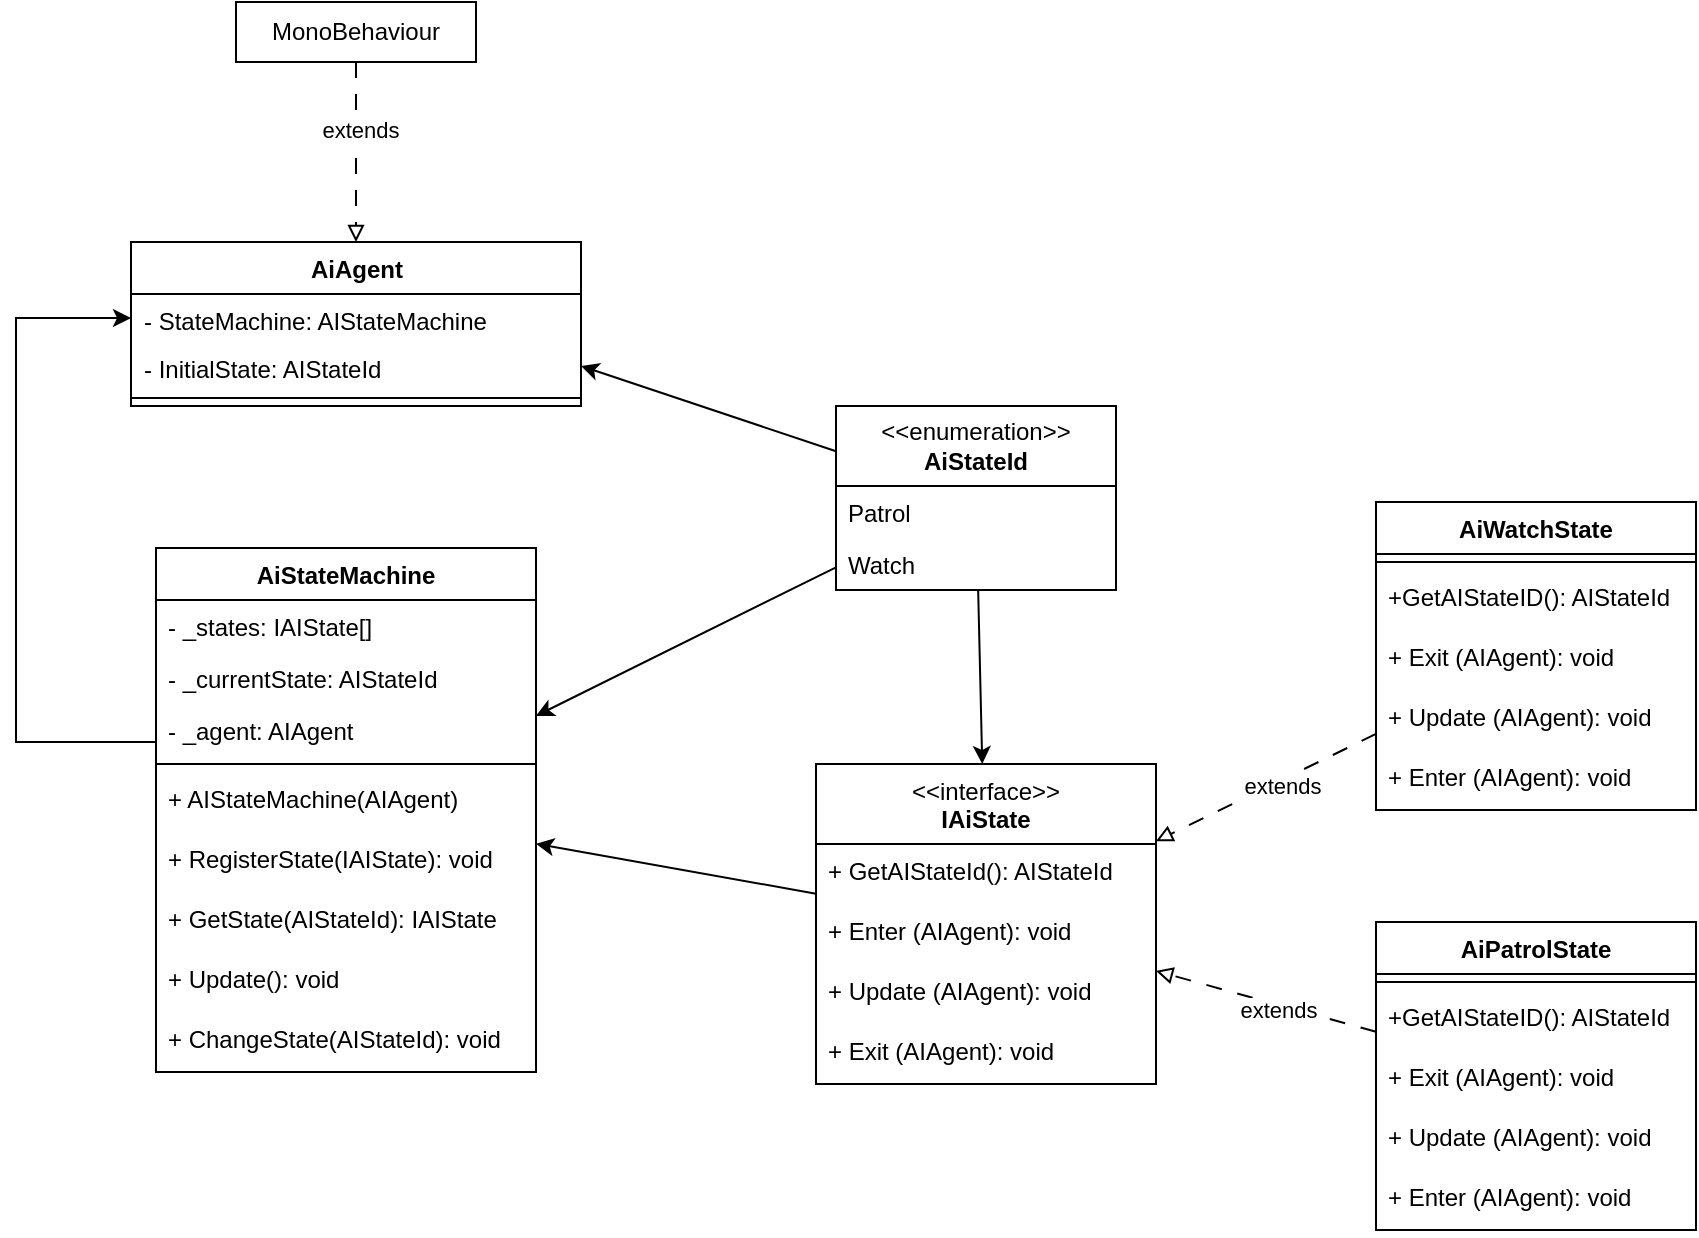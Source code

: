<mxfile version="26.2.12">
  <diagram name="Page-1" id="kHhe8kczdu0nbJKOYwm2">
    <mxGraphModel dx="1301" dy="871" grid="1" gridSize="10" guides="1" tooltips="1" connect="1" arrows="1" fold="1" page="1" pageScale="1" pageWidth="850" pageHeight="1100" math="0" shadow="0">
      <root>
        <mxCell id="0" />
        <mxCell id="1" parent="0" />
        <mxCell id="cAc9sIujMGROLe1vqZh1-21" style="rounded=0;orthogonalLoop=1;jettySize=auto;html=1;dashed=1;dashPattern=8 8;endArrow=block;endFill=0;startSize=12;" edge="1" parent="1" source="cAc9sIujMGROLe1vqZh1-1" target="cAc9sIujMGROLe1vqZh1-17">
          <mxGeometry relative="1" as="geometry" />
        </mxCell>
        <mxCell id="cAc9sIujMGROLe1vqZh1-22" value="extends" style="edgeLabel;html=1;align=center;verticalAlign=middle;resizable=0;points=[];" vertex="1" connectable="0" parent="cAc9sIujMGROLe1vqZh1-21">
          <mxGeometry x="-0.116" y="2" relative="1" as="geometry">
            <mxPoint as="offset" />
          </mxGeometry>
        </mxCell>
        <mxCell id="cAc9sIujMGROLe1vqZh1-53" style="rounded=0;orthogonalLoop=1;jettySize=auto;html=1;startSize=12;" edge="1" parent="1" source="cAc9sIujMGROLe1vqZh1-17" target="cAc9sIujMGROLe1vqZh1-41">
          <mxGeometry relative="1" as="geometry" />
        </mxCell>
        <mxCell id="cAc9sIujMGROLe1vqZh1-1" value="AiWatchState" style="swimlane;fontStyle=1;align=center;verticalAlign=top;childLayout=stackLayout;horizontal=1;startSize=26;horizontalStack=0;resizeParent=1;resizeParentMax=0;resizeLast=0;collapsible=1;marginBottom=0;whiteSpace=wrap;html=1;" vertex="1" parent="1">
          <mxGeometry x="1100" y="390" width="160" height="154" as="geometry" />
        </mxCell>
        <mxCell id="cAc9sIujMGROLe1vqZh1-3" value="" style="line;strokeWidth=1;fillColor=none;align=left;verticalAlign=middle;spacingTop=-1;spacingLeft=3;spacingRight=3;rotatable=0;labelPosition=right;points=[];portConstraint=eastwest;strokeColor=inherit;" vertex="1" parent="cAc9sIujMGROLe1vqZh1-1">
          <mxGeometry y="26" width="160" height="8" as="geometry" />
        </mxCell>
        <mxCell id="cAc9sIujMGROLe1vqZh1-37" value="+GetAIStateID(): AIStateId" style="text;strokeColor=none;fillColor=none;align=left;verticalAlign=top;spacingLeft=4;spacingRight=4;overflow=hidden;rotatable=0;points=[[0,0.5],[1,0.5]];portConstraint=eastwest;whiteSpace=wrap;html=1;" vertex="1" parent="cAc9sIujMGROLe1vqZh1-1">
          <mxGeometry y="34" width="160" height="30" as="geometry" />
        </mxCell>
        <mxCell id="cAc9sIujMGROLe1vqZh1-31" value="+ Exit (AIAgent): void" style="text;strokeColor=none;fillColor=none;align=left;verticalAlign=top;spacingLeft=4;spacingRight=4;overflow=hidden;rotatable=0;points=[[0,0.5],[1,0.5]];portConstraint=eastwest;whiteSpace=wrap;html=1;" vertex="1" parent="cAc9sIujMGROLe1vqZh1-1">
          <mxGeometry y="64" width="160" height="30" as="geometry" />
        </mxCell>
        <mxCell id="cAc9sIujMGROLe1vqZh1-30" value="&lt;div&gt;+ Update (AIAgent): void&lt;br&gt;&lt;div&gt;&lt;br&gt;&lt;br&gt;&lt;/div&gt;&lt;br&gt;&lt;/div&gt;" style="text;strokeColor=none;fillColor=none;align=left;verticalAlign=top;spacingLeft=4;spacingRight=4;overflow=hidden;rotatable=0;points=[[0,0.5],[1,0.5]];portConstraint=eastwest;whiteSpace=wrap;html=1;" vertex="1" parent="cAc9sIujMGROLe1vqZh1-1">
          <mxGeometry y="94" width="160" height="30" as="geometry" />
        </mxCell>
        <mxCell id="cAc9sIujMGROLe1vqZh1-29" value="&lt;div&gt;+ Enter (AIAgent): void&lt;br&gt;&lt;br&gt;&lt;/div&gt;" style="text;strokeColor=none;fillColor=none;align=left;verticalAlign=top;spacingLeft=4;spacingRight=4;overflow=hidden;rotatable=0;points=[[0,0.5],[1,0.5]];portConstraint=eastwest;whiteSpace=wrap;html=1;" vertex="1" parent="cAc9sIujMGROLe1vqZh1-1">
          <mxGeometry y="124" width="160" height="30" as="geometry" />
        </mxCell>
        <mxCell id="cAc9sIujMGROLe1vqZh1-5" value="&lt;div&gt;AiAgent&lt;/div&gt;" style="swimlane;fontStyle=1;align=center;verticalAlign=top;childLayout=stackLayout;horizontal=1;startSize=26;horizontalStack=0;resizeParent=1;resizeParentMax=0;resizeLast=0;collapsible=1;marginBottom=0;whiteSpace=wrap;html=1;" vertex="1" parent="1">
          <mxGeometry x="477.5" y="260" width="225" height="82" as="geometry" />
        </mxCell>
        <mxCell id="cAc9sIujMGROLe1vqZh1-6" value="- StateMachine: AIStateMachine" style="text;strokeColor=none;fillColor=none;align=left;verticalAlign=top;spacingLeft=4;spacingRight=4;overflow=hidden;rotatable=0;points=[[0,0.5],[1,0.5]];portConstraint=eastwest;whiteSpace=wrap;html=1;" vertex="1" parent="cAc9sIujMGROLe1vqZh1-5">
          <mxGeometry y="26" width="225" height="24" as="geometry" />
        </mxCell>
        <mxCell id="cAc9sIujMGROLe1vqZh1-49" value="- InitialState: AIStateId" style="text;strokeColor=none;fillColor=none;align=left;verticalAlign=top;spacingLeft=4;spacingRight=4;overflow=hidden;rotatable=0;points=[[0,0.5],[1,0.5]];portConstraint=eastwest;whiteSpace=wrap;html=1;" vertex="1" parent="cAc9sIujMGROLe1vqZh1-5">
          <mxGeometry y="50" width="225" height="24" as="geometry" />
        </mxCell>
        <mxCell id="cAc9sIujMGROLe1vqZh1-7" value="" style="line;strokeWidth=1;fillColor=none;align=left;verticalAlign=middle;spacingTop=-1;spacingLeft=3;spacingRight=3;rotatable=0;labelPosition=right;points=[];portConstraint=eastwest;strokeColor=inherit;" vertex="1" parent="cAc9sIujMGROLe1vqZh1-5">
          <mxGeometry y="74" width="225" height="8" as="geometry" />
        </mxCell>
        <mxCell id="cAc9sIujMGROLe1vqZh1-65" style="rounded=0;orthogonalLoop=1;jettySize=auto;html=1;" edge="1" parent="1" source="cAc9sIujMGROLe1vqZh1-33" target="cAc9sIujMGROLe1vqZh1-41">
          <mxGeometry relative="1" as="geometry" />
        </mxCell>
        <mxCell id="cAc9sIujMGROLe1vqZh1-66" style="rounded=0;orthogonalLoop=1;jettySize=auto;html=1;entryX=1;entryY=0.5;entryDx=0;entryDy=0;" edge="1" parent="1" source="cAc9sIujMGROLe1vqZh1-33" target="cAc9sIujMGROLe1vqZh1-49">
          <mxGeometry relative="1" as="geometry" />
        </mxCell>
        <mxCell id="cAc9sIujMGROLe1vqZh1-33" value="&lt;div&gt;&amp;lt;&amp;lt;enumeration&amp;gt;&amp;gt;&lt;/div&gt;&lt;div&gt;&lt;b&gt;AiStateId&lt;/b&gt;&lt;/div&gt;" style="swimlane;fontStyle=0;childLayout=stackLayout;horizontal=1;startSize=40;fillColor=none;horizontalStack=0;resizeParent=1;resizeParentMax=0;resizeLast=0;collapsible=1;marginBottom=0;whiteSpace=wrap;html=1;" vertex="1" parent="1">
          <mxGeometry x="830" y="342" width="140" height="92" as="geometry" />
        </mxCell>
        <mxCell id="cAc9sIujMGROLe1vqZh1-34" value="Patrol" style="text;strokeColor=none;fillColor=none;align=left;verticalAlign=top;spacingLeft=4;spacingRight=4;overflow=hidden;rotatable=0;points=[[0,0.5],[1,0.5]];portConstraint=eastwest;whiteSpace=wrap;html=1;" vertex="1" parent="cAc9sIujMGROLe1vqZh1-33">
          <mxGeometry y="40" width="140" height="26" as="geometry" />
        </mxCell>
        <mxCell id="cAc9sIujMGROLe1vqZh1-35" value="Watch" style="text;strokeColor=none;fillColor=none;align=left;verticalAlign=top;spacingLeft=4;spacingRight=4;overflow=hidden;rotatable=0;points=[[0,0.5],[1,0.5]];portConstraint=eastwest;whiteSpace=wrap;html=1;" vertex="1" parent="cAc9sIujMGROLe1vqZh1-33">
          <mxGeometry y="66" width="140" height="26" as="geometry" />
        </mxCell>
        <mxCell id="cAc9sIujMGROLe1vqZh1-41" value="AiStateMachine" style="swimlane;fontStyle=1;align=center;verticalAlign=top;childLayout=stackLayout;horizontal=1;startSize=26;horizontalStack=0;resizeParent=1;resizeParentMax=0;resizeLast=0;collapsible=1;marginBottom=0;whiteSpace=wrap;html=1;" vertex="1" parent="1">
          <mxGeometry x="490" y="413" width="190" height="262" as="geometry" />
        </mxCell>
        <mxCell id="cAc9sIujMGROLe1vqZh1-42" value="- _states: IAIState[]" style="text;strokeColor=none;fillColor=none;align=left;verticalAlign=top;spacingLeft=4;spacingRight=4;overflow=hidden;rotatable=0;points=[[0,0.5],[1,0.5]];portConstraint=eastwest;whiteSpace=wrap;html=1;" vertex="1" parent="cAc9sIujMGROLe1vqZh1-41">
          <mxGeometry y="26" width="190" height="26" as="geometry" />
        </mxCell>
        <mxCell id="cAc9sIujMGROLe1vqZh1-51" value="- _currentState: AIStateId" style="text;strokeColor=none;fillColor=none;align=left;verticalAlign=top;spacingLeft=4;spacingRight=4;overflow=hidden;rotatable=0;points=[[0,0.5],[1,0.5]];portConstraint=eastwest;whiteSpace=wrap;html=1;" vertex="1" parent="cAc9sIujMGROLe1vqZh1-41">
          <mxGeometry y="52" width="190" height="26" as="geometry" />
        </mxCell>
        <mxCell id="cAc9sIujMGROLe1vqZh1-50" value="- _agent: AIAgent" style="text;strokeColor=none;fillColor=none;align=left;verticalAlign=top;spacingLeft=4;spacingRight=4;overflow=hidden;rotatable=0;points=[[0,0.5],[1,0.5]];portConstraint=eastwest;whiteSpace=wrap;html=1;" vertex="1" parent="cAc9sIujMGROLe1vqZh1-41">
          <mxGeometry y="78" width="190" height="26" as="geometry" />
        </mxCell>
        <mxCell id="cAc9sIujMGROLe1vqZh1-43" value="" style="line;strokeWidth=1;fillColor=none;align=left;verticalAlign=middle;spacingTop=-1;spacingLeft=3;spacingRight=3;rotatable=0;labelPosition=right;points=[];portConstraint=eastwest;strokeColor=inherit;" vertex="1" parent="cAc9sIujMGROLe1vqZh1-41">
          <mxGeometry y="104" width="190" height="8" as="geometry" />
        </mxCell>
        <mxCell id="cAc9sIujMGROLe1vqZh1-47" value="+ AIStateMachine(AIAgent)" style="text;strokeColor=none;fillColor=none;align=left;verticalAlign=top;spacingLeft=4;spacingRight=4;overflow=hidden;rotatable=0;points=[[0,0.5],[1,0.5]];portConstraint=eastwest;whiteSpace=wrap;html=1;" vertex="1" parent="cAc9sIujMGROLe1vqZh1-41">
          <mxGeometry y="112" width="190" height="30" as="geometry" />
        </mxCell>
        <mxCell id="cAc9sIujMGROLe1vqZh1-58" value="+ RegisterState(IAIState): void" style="text;strokeColor=none;fillColor=none;align=left;verticalAlign=top;spacingLeft=4;spacingRight=4;overflow=hidden;rotatable=0;points=[[0,0.5],[1,0.5]];portConstraint=eastwest;whiteSpace=wrap;html=1;" vertex="1" parent="cAc9sIujMGROLe1vqZh1-41">
          <mxGeometry y="142" width="190" height="30" as="geometry" />
        </mxCell>
        <mxCell id="cAc9sIujMGROLe1vqZh1-57" value="+ GetState(AIStateId): IAIState" style="text;strokeColor=none;fillColor=none;align=left;verticalAlign=top;spacingLeft=4;spacingRight=4;overflow=hidden;rotatable=0;points=[[0,0.5],[1,0.5]];portConstraint=eastwest;whiteSpace=wrap;html=1;" vertex="1" parent="cAc9sIujMGROLe1vqZh1-41">
          <mxGeometry y="172" width="190" height="30" as="geometry" />
        </mxCell>
        <mxCell id="cAc9sIujMGROLe1vqZh1-56" value="+ Update(): void" style="text;strokeColor=none;fillColor=none;align=left;verticalAlign=top;spacingLeft=4;spacingRight=4;overflow=hidden;rotatable=0;points=[[0,0.5],[1,0.5]];portConstraint=eastwest;whiteSpace=wrap;html=1;" vertex="1" parent="cAc9sIujMGROLe1vqZh1-41">
          <mxGeometry y="202" width="190" height="30" as="geometry" />
        </mxCell>
        <mxCell id="cAc9sIujMGROLe1vqZh1-55" value="+ ChangeState(AIStateId): void" style="text;strokeColor=none;fillColor=none;align=left;verticalAlign=top;spacingLeft=4;spacingRight=4;overflow=hidden;rotatable=0;points=[[0,0.5],[1,0.5]];portConstraint=eastwest;whiteSpace=wrap;html=1;" vertex="1" parent="cAc9sIujMGROLe1vqZh1-41">
          <mxGeometry y="232" width="190" height="30" as="geometry" />
        </mxCell>
        <mxCell id="cAc9sIujMGROLe1vqZh1-60" style="rounded=0;orthogonalLoop=1;jettySize=auto;html=1;startSize=12;endArrow=block;endFill=0;dashed=1;dashPattern=8 8;" edge="1" parent="1" source="cAc9sIujMGROLe1vqZh1-59" target="cAc9sIujMGROLe1vqZh1-5">
          <mxGeometry relative="1" as="geometry" />
        </mxCell>
        <mxCell id="cAc9sIujMGROLe1vqZh1-64" value="extends" style="edgeLabel;html=1;align=center;verticalAlign=middle;resizable=0;points=[];" vertex="1" connectable="0" parent="cAc9sIujMGROLe1vqZh1-60">
          <mxGeometry x="-0.25" y="2" relative="1" as="geometry">
            <mxPoint as="offset" />
          </mxGeometry>
        </mxCell>
        <mxCell id="cAc9sIujMGROLe1vqZh1-59" value="MonoBehaviour" style="html=1;whiteSpace=wrap;" vertex="1" parent="1">
          <mxGeometry x="530" y="140" width="120" height="30" as="geometry" />
        </mxCell>
        <mxCell id="cAc9sIujMGROLe1vqZh1-63" style="edgeStyle=orthogonalEdgeStyle;rounded=0;orthogonalLoop=1;jettySize=auto;html=1;entryX=0;entryY=0.5;entryDx=0;entryDy=0;" edge="1" parent="1" source="cAc9sIujMGROLe1vqZh1-50" target="cAc9sIujMGROLe1vqZh1-6">
          <mxGeometry relative="1" as="geometry">
            <Array as="points">
              <mxPoint x="420" y="510" />
              <mxPoint x="420" y="298" />
            </Array>
          </mxGeometry>
        </mxCell>
        <mxCell id="cAc9sIujMGROLe1vqZh1-17" value="&lt;div&gt;&lt;span style=&quot;font-weight: normal;&quot;&gt;&amp;lt;&amp;lt;interface&amp;gt;&amp;gt;&lt;/span&gt;&lt;/div&gt;&lt;div&gt;IAiState&lt;/div&gt;" style="swimlane;fontStyle=1;align=center;verticalAlign=top;childLayout=stackLayout;horizontal=1;startSize=40;horizontalStack=0;resizeParent=1;resizeParentMax=0;resizeLast=0;collapsible=1;marginBottom=0;whiteSpace=wrap;html=1;direction=east;movable=1;resizable=1;rotatable=1;deletable=1;editable=1;locked=0;connectable=1;" vertex="1" parent="1">
          <mxGeometry x="820" y="521" width="170" height="160" as="geometry" />
        </mxCell>
        <mxCell id="cAc9sIujMGROLe1vqZh1-32" value="+ GetAIStateId(): AIStateId" style="text;strokeColor=none;fillColor=none;align=left;verticalAlign=top;spacingLeft=4;spacingRight=4;overflow=hidden;rotatable=0;points=[[0,0.5],[1,0.5]];portConstraint=eastwest;whiteSpace=wrap;html=1;" vertex="1" parent="cAc9sIujMGROLe1vqZh1-17">
          <mxGeometry y="40" width="170" height="30" as="geometry" />
        </mxCell>
        <mxCell id="cAc9sIujMGROLe1vqZh1-18" value="&lt;div&gt;+ Enter (AIAgent): void&lt;br&gt;&lt;br&gt;&lt;/div&gt;" style="text;strokeColor=none;fillColor=none;align=left;verticalAlign=top;spacingLeft=4;spacingRight=4;overflow=hidden;rotatable=0;points=[[0,0.5],[1,0.5]];portConstraint=eastwest;whiteSpace=wrap;html=1;" vertex="1" parent="cAc9sIujMGROLe1vqZh1-17">
          <mxGeometry y="70" width="170" height="30" as="geometry" />
        </mxCell>
        <mxCell id="cAc9sIujMGROLe1vqZh1-26" value="&lt;div&gt;+ Update (AIAgent): void&lt;br&gt;&lt;div&gt;&lt;br&gt;&lt;br&gt;&lt;/div&gt;&lt;br&gt;&lt;/div&gt;" style="text;strokeColor=none;fillColor=none;align=left;verticalAlign=top;spacingLeft=4;spacingRight=4;overflow=hidden;rotatable=0;points=[[0,0.5],[1,0.5]];portConstraint=eastwest;whiteSpace=wrap;html=1;" vertex="1" parent="cAc9sIujMGROLe1vqZh1-17">
          <mxGeometry y="100" width="170" height="30" as="geometry" />
        </mxCell>
        <mxCell id="cAc9sIujMGROLe1vqZh1-25" value="+ Exit (AIAgent): void" style="text;strokeColor=none;fillColor=none;align=left;verticalAlign=top;spacingLeft=4;spacingRight=4;overflow=hidden;rotatable=0;points=[[0,0.5],[1,0.5]];portConstraint=eastwest;whiteSpace=wrap;html=1;" vertex="1" parent="cAc9sIujMGROLe1vqZh1-17">
          <mxGeometry y="130" width="170" height="30" as="geometry" />
        </mxCell>
        <mxCell id="cAc9sIujMGROLe1vqZh1-39" style="rounded=0;orthogonalLoop=1;jettySize=auto;html=1;startSize=12;" edge="1" parent="1" source="cAc9sIujMGROLe1vqZh1-33" target="cAc9sIujMGROLe1vqZh1-17">
          <mxGeometry relative="1" as="geometry" />
        </mxCell>
        <mxCell id="cAc9sIujMGROLe1vqZh1-67" value="AiPatrolState" style="swimlane;fontStyle=1;align=center;verticalAlign=top;childLayout=stackLayout;horizontal=1;startSize=26;horizontalStack=0;resizeParent=1;resizeParentMax=0;resizeLast=0;collapsible=1;marginBottom=0;whiteSpace=wrap;html=1;" vertex="1" parent="1">
          <mxGeometry x="1100" y="600" width="160" height="154" as="geometry" />
        </mxCell>
        <mxCell id="cAc9sIujMGROLe1vqZh1-68" value="" style="line;strokeWidth=1;fillColor=none;align=left;verticalAlign=middle;spacingTop=-1;spacingLeft=3;spacingRight=3;rotatable=0;labelPosition=right;points=[];portConstraint=eastwest;strokeColor=inherit;" vertex="1" parent="cAc9sIujMGROLe1vqZh1-67">
          <mxGeometry y="26" width="160" height="8" as="geometry" />
        </mxCell>
        <mxCell id="cAc9sIujMGROLe1vqZh1-69" value="+GetAIStateID(): AIStateId" style="text;strokeColor=none;fillColor=none;align=left;verticalAlign=top;spacingLeft=4;spacingRight=4;overflow=hidden;rotatable=0;points=[[0,0.5],[1,0.5]];portConstraint=eastwest;whiteSpace=wrap;html=1;" vertex="1" parent="cAc9sIujMGROLe1vqZh1-67">
          <mxGeometry y="34" width="160" height="30" as="geometry" />
        </mxCell>
        <mxCell id="cAc9sIujMGROLe1vqZh1-70" value="+ Exit (AIAgent): void" style="text;strokeColor=none;fillColor=none;align=left;verticalAlign=top;spacingLeft=4;spacingRight=4;overflow=hidden;rotatable=0;points=[[0,0.5],[1,0.5]];portConstraint=eastwest;whiteSpace=wrap;html=1;" vertex="1" parent="cAc9sIujMGROLe1vqZh1-67">
          <mxGeometry y="64" width="160" height="30" as="geometry" />
        </mxCell>
        <mxCell id="cAc9sIujMGROLe1vqZh1-71" value="&lt;div&gt;+ Update (AIAgent): void&lt;br&gt;&lt;div&gt;&lt;br&gt;&lt;br&gt;&lt;/div&gt;&lt;br&gt;&lt;/div&gt;" style="text;strokeColor=none;fillColor=none;align=left;verticalAlign=top;spacingLeft=4;spacingRight=4;overflow=hidden;rotatable=0;points=[[0,0.5],[1,0.5]];portConstraint=eastwest;whiteSpace=wrap;html=1;" vertex="1" parent="cAc9sIujMGROLe1vqZh1-67">
          <mxGeometry y="94" width="160" height="30" as="geometry" />
        </mxCell>
        <mxCell id="cAc9sIujMGROLe1vqZh1-72" value="&lt;div&gt;+ Enter (AIAgent): void&lt;br&gt;&lt;br&gt;&lt;/div&gt;" style="text;strokeColor=none;fillColor=none;align=left;verticalAlign=top;spacingLeft=4;spacingRight=4;overflow=hidden;rotatable=0;points=[[0,0.5],[1,0.5]];portConstraint=eastwest;whiteSpace=wrap;html=1;" vertex="1" parent="cAc9sIujMGROLe1vqZh1-67">
          <mxGeometry y="124" width="160" height="30" as="geometry" />
        </mxCell>
        <mxCell id="cAc9sIujMGROLe1vqZh1-73" style="rounded=0;orthogonalLoop=1;jettySize=auto;html=1;dashed=1;dashPattern=8 8;endArrow=block;endFill=0;startSize=12;" edge="1" parent="1" source="cAc9sIujMGROLe1vqZh1-67" target="cAc9sIujMGROLe1vqZh1-17">
          <mxGeometry relative="1" as="geometry">
            <mxPoint x="1050" y="752.95" as="sourcePoint" />
            <mxPoint x="930" y="753.95" as="targetPoint" />
          </mxGeometry>
        </mxCell>
        <mxCell id="cAc9sIujMGROLe1vqZh1-74" value="extends" style="edgeLabel;html=1;align=center;verticalAlign=middle;resizable=0;points=[];" vertex="1" connectable="0" parent="cAc9sIujMGROLe1vqZh1-73">
          <mxGeometry x="-0.116" y="2" relative="1" as="geometry">
            <mxPoint as="offset" />
          </mxGeometry>
        </mxCell>
      </root>
    </mxGraphModel>
  </diagram>
</mxfile>
